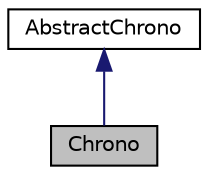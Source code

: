 digraph "Chrono"
{
 // INTERACTIVE_SVG=YES
  bgcolor="transparent";
  edge [fontname="Helvetica",fontsize="10",labelfontname="Helvetica",labelfontsize="10"];
  node [fontname="Helvetica",fontsize="10",shape=record];
  Node0 [label="Chrono",height=0.2,width=0.4,color="black", fillcolor="grey75", style="filled", fontcolor="black"];
  Node1 -> Node0 [dir="back",color="midnightblue",fontsize="10",style="solid",fontname="Helvetica"];
  Node1 [label="AbstractChrono",height=0.2,width=0.4,color="black",URL="$da/d4c/classumontreal_1_1ssj_1_1util_1_1AbstractChrono.html",tooltip="AbstractChrono is a class that acts as an interface to the system clock and calculates the CPU or sys..."];
}
